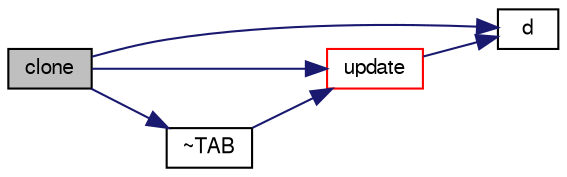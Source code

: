 digraph "clone"
{
  bgcolor="transparent";
  edge [fontname="FreeSans",fontsize="10",labelfontname="FreeSans",labelfontsize="10"];
  node [fontname="FreeSans",fontsize="10",shape=record];
  rankdir="LR";
  Node34 [label="clone",height=0.2,width=0.4,color="black", fillcolor="grey75", style="filled", fontcolor="black"];
  Node34 -> Node35 [color="midnightblue",fontsize="10",style="solid",fontname="FreeSans"];
  Node35 [label="d",height=0.2,width=0.4,color="black",URL="$a38951.html#aa182a9055736468dd160f12649a01fd1"];
  Node34 -> Node36 [color="midnightblue",fontsize="10",style="solid",fontname="FreeSans"];
  Node36 [label="update",height=0.2,width=0.4,color="red",URL="$a24582.html#af86a08f997bc779309ec7d00e914e292",tooltip="update the parcel diameter "];
  Node36 -> Node35 [color="midnightblue",fontsize="10",style="solid",fontname="FreeSans"];
  Node34 -> Node54 [color="midnightblue",fontsize="10",style="solid",fontname="FreeSans"];
  Node54 [label="~TAB",height=0.2,width=0.4,color="black",URL="$a24582.html#a5f7a0cb2b153a8deb91079e455501396",tooltip="Destructor. "];
  Node54 -> Node36 [color="midnightblue",fontsize="10",style="solid",fontname="FreeSans"];
}
